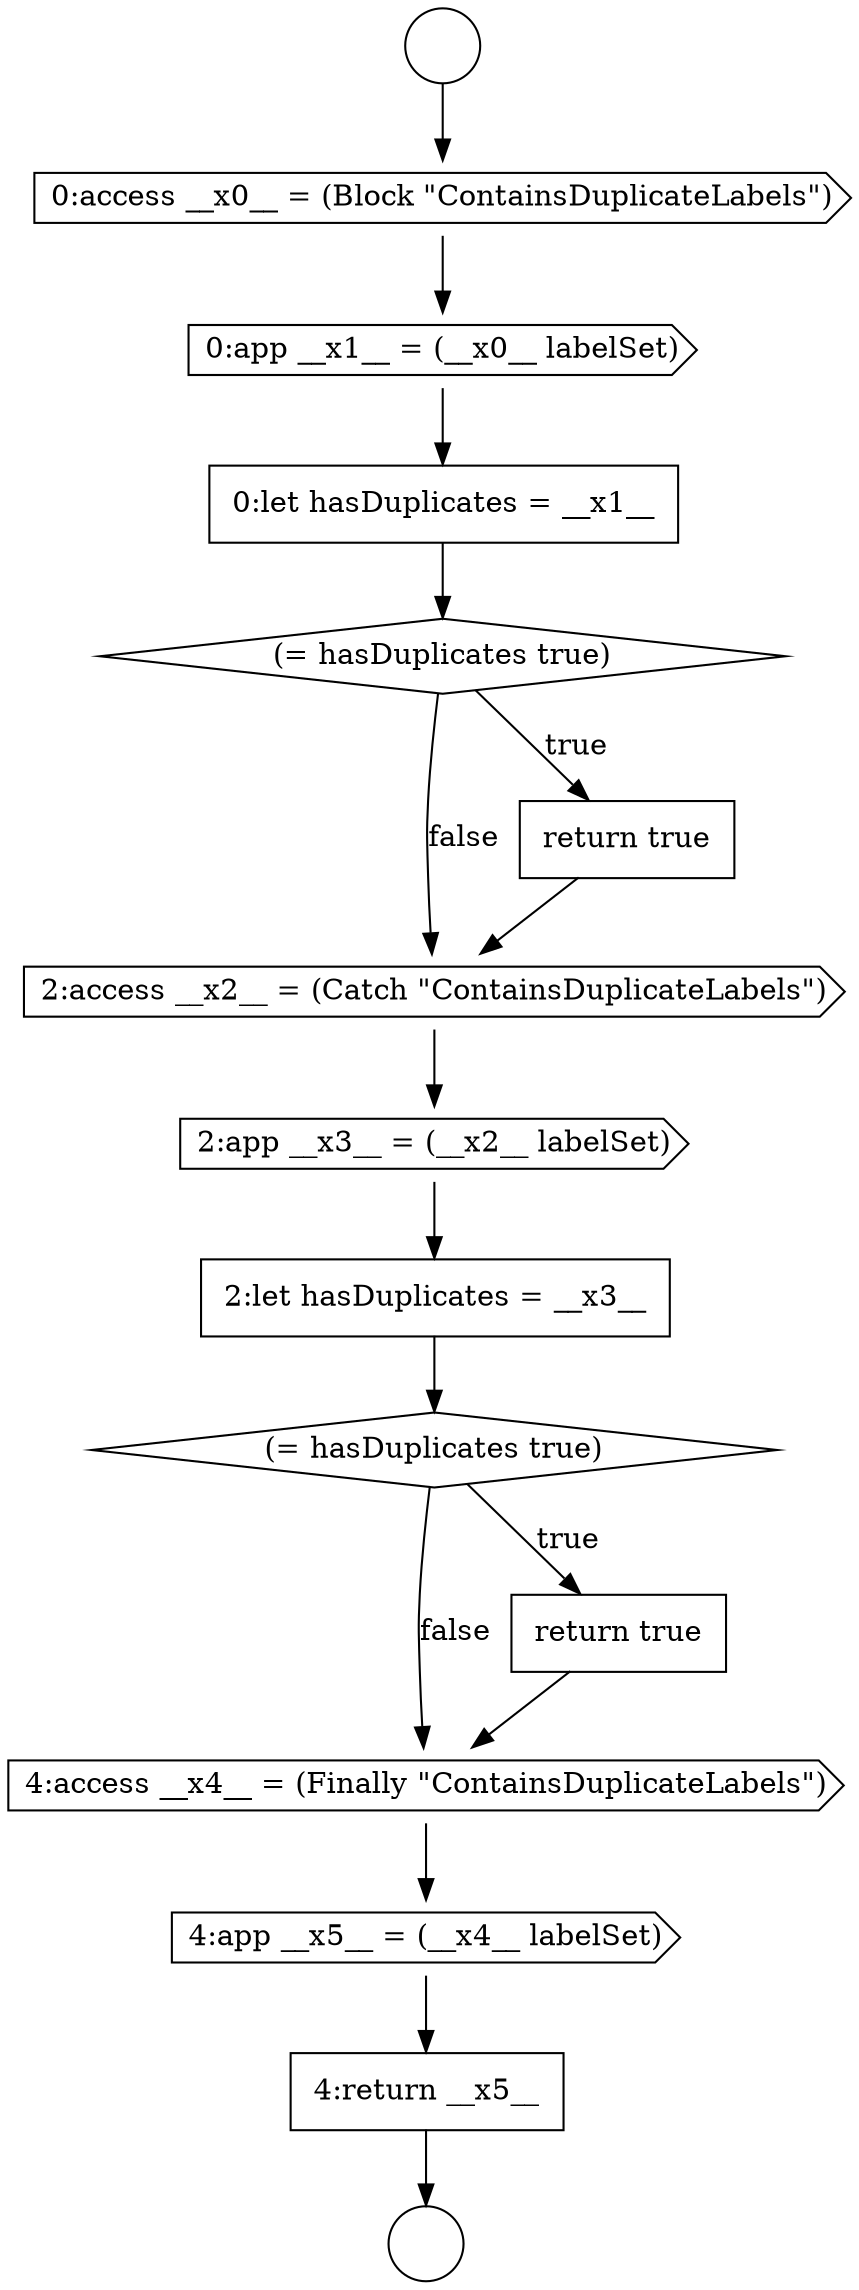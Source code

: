 digraph {
  node7549 [shape=cds, label=<<font color="black">0:access __x0__ = (Block &quot;ContainsDuplicateLabels&quot;)</font>> color="black" fillcolor="white" style=filled]
  node7556 [shape=none, margin=0, label=<<font color="black">
    <table border="0" cellborder="1" cellspacing="0" cellpadding="10">
      <tr><td align="left">2:let hasDuplicates = __x3__</td></tr>
    </table>
  </font>> color="black" fillcolor="white" style=filled]
  node7560 [shape=cds, label=<<font color="black">4:app __x5__ = (__x4__ labelSet)</font>> color="black" fillcolor="white" style=filled]
  node7550 [shape=cds, label=<<font color="black">0:app __x1__ = (__x0__ labelSet)</font>> color="black" fillcolor="white" style=filled]
  node7555 [shape=cds, label=<<font color="black">2:app __x3__ = (__x2__ labelSet)</font>> color="black" fillcolor="white" style=filled]
  node7559 [shape=cds, label=<<font color="black">4:access __x4__ = (Finally &quot;ContainsDuplicateLabels&quot;)</font>> color="black" fillcolor="white" style=filled]
  node7558 [shape=none, margin=0, label=<<font color="black">
    <table border="0" cellborder="1" cellspacing="0" cellpadding="10">
      <tr><td align="left">return true</td></tr>
    </table>
  </font>> color="black" fillcolor="white" style=filled]
  node7554 [shape=cds, label=<<font color="black">2:access __x2__ = (Catch &quot;ContainsDuplicateLabels&quot;)</font>> color="black" fillcolor="white" style=filled]
  node7557 [shape=diamond, label=<<font color="black">(= hasDuplicates true)</font>> color="black" fillcolor="white" style=filled]
  node7551 [shape=none, margin=0, label=<<font color="black">
    <table border="0" cellborder="1" cellspacing="0" cellpadding="10">
      <tr><td align="left">0:let hasDuplicates = __x1__</td></tr>
    </table>
  </font>> color="black" fillcolor="white" style=filled]
  node7561 [shape=none, margin=0, label=<<font color="black">
    <table border="0" cellborder="1" cellspacing="0" cellpadding="10">
      <tr><td align="left">4:return __x5__</td></tr>
    </table>
  </font>> color="black" fillcolor="white" style=filled]
  node7552 [shape=diamond, label=<<font color="black">(= hasDuplicates true)</font>> color="black" fillcolor="white" style=filled]
  node7547 [shape=circle label=" " color="black" fillcolor="white" style=filled]
  node7548 [shape=circle label=" " color="black" fillcolor="white" style=filled]
  node7553 [shape=none, margin=0, label=<<font color="black">
    <table border="0" cellborder="1" cellspacing="0" cellpadding="10">
      <tr><td align="left">return true</td></tr>
    </table>
  </font>> color="black" fillcolor="white" style=filled]
  node7552 -> node7553 [label=<<font color="black">true</font>> color="black"]
  node7552 -> node7554 [label=<<font color="black">false</font>> color="black"]
  node7553 -> node7554 [ color="black"]
  node7554 -> node7555 [ color="black"]
  node7550 -> node7551 [ color="black"]
  node7560 -> node7561 [ color="black"]
  node7556 -> node7557 [ color="black"]
  node7557 -> node7558 [label=<<font color="black">true</font>> color="black"]
  node7557 -> node7559 [label=<<font color="black">false</font>> color="black"]
  node7547 -> node7549 [ color="black"]
  node7558 -> node7559 [ color="black"]
  node7561 -> node7548 [ color="black"]
  node7559 -> node7560 [ color="black"]
  node7549 -> node7550 [ color="black"]
  node7555 -> node7556 [ color="black"]
  node7551 -> node7552 [ color="black"]
}
